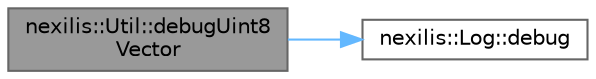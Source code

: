 digraph "nexilis::Util::debugUint8Vector"
{
 // LATEX_PDF_SIZE
  bgcolor="transparent";
  edge [fontname=Helvetica,fontsize=10,labelfontname=Helvetica,labelfontsize=10];
  node [fontname=Helvetica,fontsize=10,shape=box,height=0.2,width=0.4];
  rankdir="LR";
  Node1 [id="Node000001",label="nexilis::Util::debugUint8\lVector",height=0.2,width=0.4,color="gray40", fillcolor="grey60", style="filled", fontcolor="black",tooltip=" "];
  Node1 -> Node2 [id="edge1_Node000001_Node000002",color="steelblue1",style="solid",tooltip=" "];
  Node2 [id="Node000002",label="nexilis::Log::debug",height=0.2,width=0.4,color="grey40", fillcolor="white", style="filled",URL="$dc/dbc/classnexilis_1_1Log.html#a8818a693340eed14a9110c9988eac982",tooltip="All the overloaded printing functions."];
}
